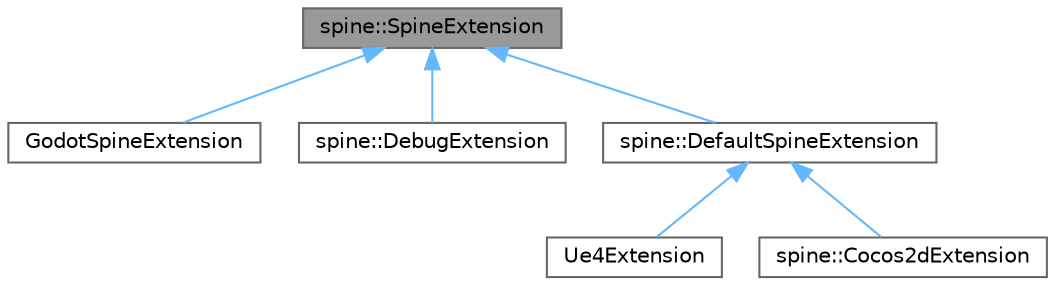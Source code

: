 digraph "spine::SpineExtension"
{
 // LATEX_PDF_SIZE
  bgcolor="transparent";
  edge [fontname=Helvetica,fontsize=10,labelfontname=Helvetica,labelfontsize=10];
  node [fontname=Helvetica,fontsize=10,shape=box,height=0.2,width=0.4];
  Node1 [id="Node000001",label="spine::SpineExtension",height=0.2,width=0.4,color="gray40", fillcolor="grey60", style="filled", fontcolor="black",tooltip=" "];
  Node1 -> Node2 [id="edge1_Node000001_Node000002",dir="back",color="steelblue1",style="solid",tooltip=" "];
  Node2 [id="Node000002",label="GodotSpineExtension",height=0.2,width=0.4,color="gray40", fillcolor="white", style="filled",URL="$class_godot_spine_extension.html",tooltip=" "];
  Node1 -> Node3 [id="edge2_Node000001_Node000003",dir="back",color="steelblue1",style="solid",tooltip=" "];
  Node3 [id="Node000003",label="spine::DebugExtension",height=0.2,width=0.4,color="gray40", fillcolor="white", style="filled",URL="$classspine_1_1_debug_extension.html",tooltip=" "];
  Node1 -> Node4 [id="edge3_Node000001_Node000004",dir="back",color="steelblue1",style="solid",tooltip=" "];
  Node4 [id="Node000004",label="spine::DefaultSpineExtension",height=0.2,width=0.4,color="gray40", fillcolor="white", style="filled",URL="$classspine_1_1_default_spine_extension.html",tooltip=" "];
  Node4 -> Node5 [id="edge4_Node000004_Node000005",dir="back",color="steelblue1",style="solid",tooltip=" "];
  Node5 [id="Node000005",label="Ue4Extension",height=0.2,width=0.4,color="gray40", fillcolor="white", style="filled",URL="$class_ue4_extension.html",tooltip=" "];
  Node4 -> Node6 [id="edge5_Node000004_Node000006",dir="back",color="steelblue1",style="solid",tooltip=" "];
  Node6 [id="Node000006",label="spine::Cocos2dExtension",height=0.2,width=0.4,color="gray40", fillcolor="white", style="filled",URL="$classspine_1_1_cocos2d_extension.html",tooltip=" "];
}
